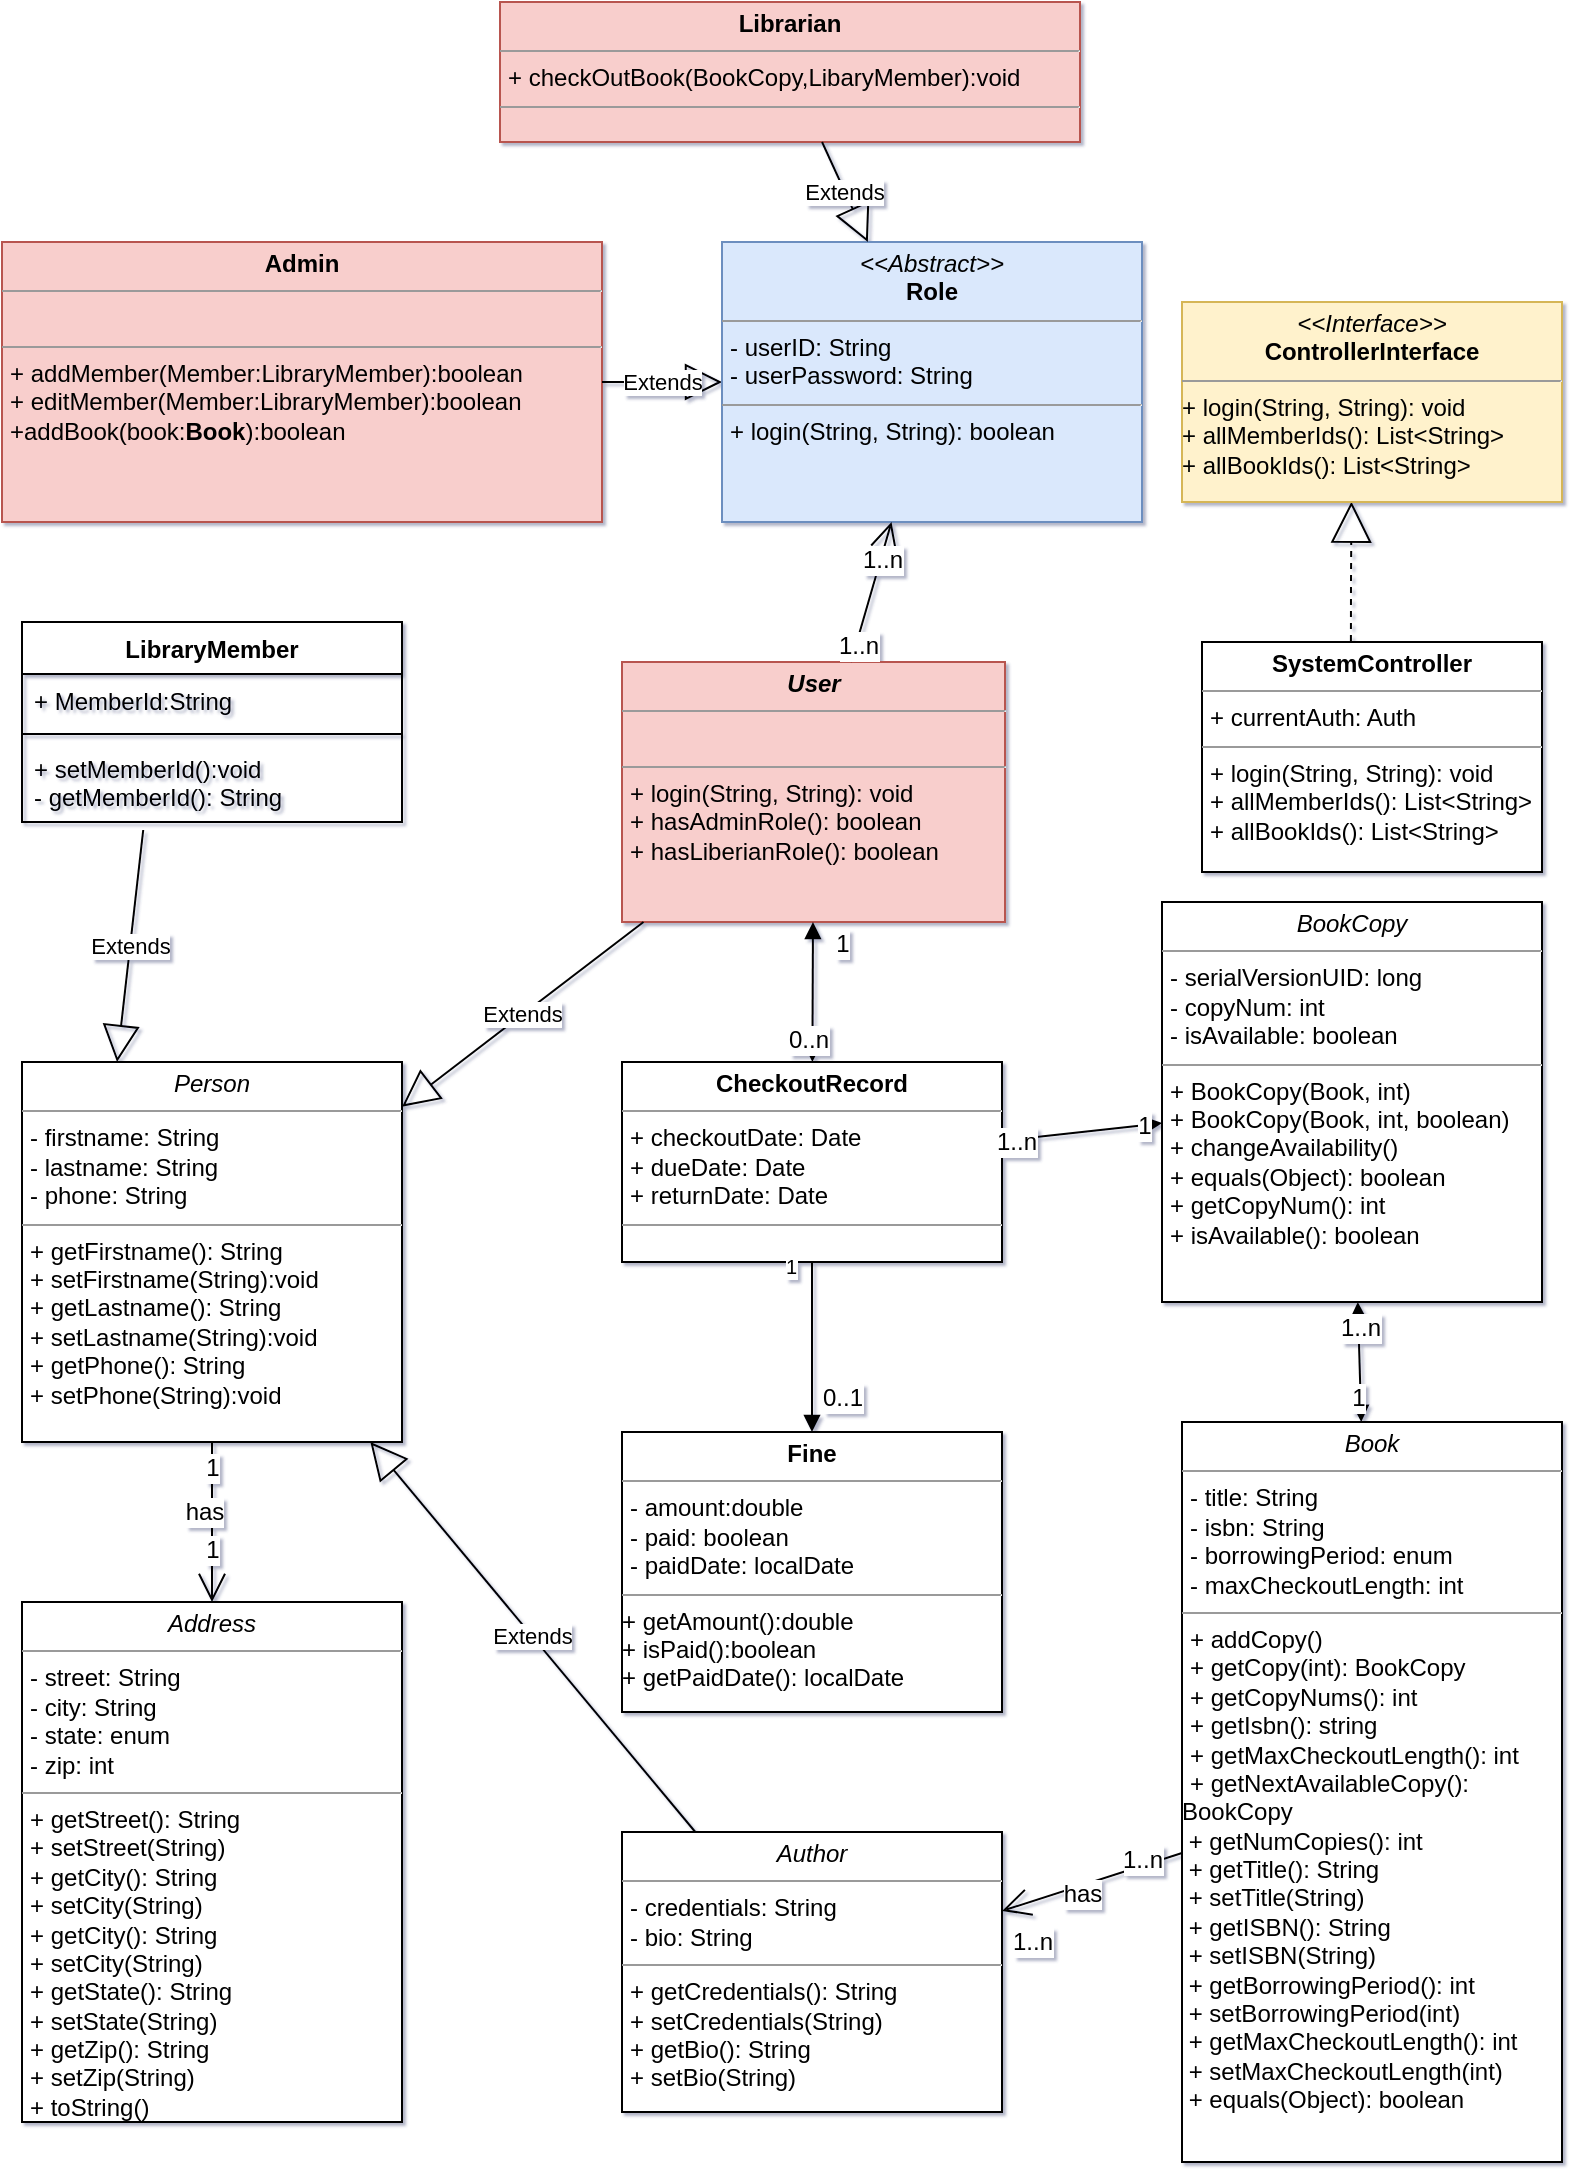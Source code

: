 <mxfile version="12.8.1" type="github">
  <diagram id="C5RBs43oDa-KdzZeNtuy" name="Page-1">
    <mxGraphModel dx="878" dy="1598" grid="1" gridSize="10" guides="1" tooltips="1" connect="1" arrows="1" fold="1" page="1" pageScale="1" pageWidth="827" pageHeight="1169" math="0" shadow="1">
      <root>
        <mxCell id="WIyWlLk6GJQsqaUBKTNV-0" />
        <mxCell id="WIyWlLk6GJQsqaUBKTNV-1" parent="WIyWlLk6GJQsqaUBKTNV-0" />
        <mxCell id="Q8Ta3W_mLMSd2tnhAirj-1" value="&lt;p style=&quot;margin: 0px ; margin-top: 4px ; text-align: center&quot;&gt;&lt;b&gt;Admin&lt;/b&gt;&lt;/p&gt;&lt;hr size=&quot;1&quot;&gt;&lt;p style=&quot;margin: 0px ; margin-left: 4px&quot;&gt;&lt;br&gt;&lt;/p&gt;&lt;hr size=&quot;1&quot;&gt;&lt;p style=&quot;margin: 0px ; margin-left: 4px&quot;&gt;+ addMember(Member:LibraryMember):boolean&lt;/p&gt;&lt;p style=&quot;margin: 0px ; margin-left: 4px&quot;&gt;+ editMember(Member:LibraryMember):boolean&lt;/p&gt;&lt;p style=&quot;margin: 0px ; margin-left: 4px&quot;&gt;+addBook(book:&lt;b&gt;Book&lt;/b&gt;):boolean&lt;/p&gt;&lt;p style=&quot;margin: 0px ; margin-left: 4px&quot;&gt;&lt;br&gt;&lt;/p&gt;" style="verticalAlign=top;align=left;overflow=fill;fontSize=12;fontFamily=Helvetica;html=1;rounded=0;shadow=0;comic=0;labelBackgroundColor=none;strokeWidth=1;fillColor=#f8cecc;strokeColor=#b85450;" parent="WIyWlLk6GJQsqaUBKTNV-1" vertex="1">
          <mxGeometry x="20" y="-20" width="300" height="140" as="geometry" />
        </mxCell>
        <mxCell id="oaM4HhVHp8FlAAeqx6HY-5" style="edgeStyle=orthogonalEdgeStyle;rounded=0;orthogonalLoop=1;jettySize=auto;html=1;dashed=1;endArrow=block;endFill=0;strokeWidth=1;endSize=18;entryX=0.446;entryY=0.998;entryDx=0;entryDy=0;exitX=0.438;exitY=-0.004;exitDx=0;exitDy=0;exitPerimeter=0;entryPerimeter=0;" parent="WIyWlLk6GJQsqaUBKTNV-1" source="oaM4HhVHp8FlAAeqx6HY-40" target="oaM4HhVHp8FlAAeqx6HY-11" edge="1">
          <mxGeometry relative="1" as="geometry">
            <mxPoint x="705" y="190" as="sourcePoint" />
          </mxGeometry>
        </mxCell>
        <mxCell id="N_WNCTHjJGH0J6ZBHNhc-0" value="&lt;p style=&quot;margin: 0px ; margin-top: 4px ; text-align: center&quot;&gt;&lt;i&gt;Book&lt;/i&gt;&lt;/p&gt;&lt;hr size=&quot;1&quot;&gt;&lt;p style=&quot;margin: 0px ; margin-left: 4px&quot;&gt;- title: String&lt;br&gt;- isbn: String&lt;/p&gt;&lt;p style=&quot;margin: 0px ; margin-left: 4px&quot;&gt;- borrowingPeriod: enum&lt;/p&gt;&lt;p style=&quot;margin: 0px ; margin-left: 4px&quot;&gt;-&amp;nbsp;maxCheckoutLength: int&lt;/p&gt;&lt;hr size=&quot;1&quot;&gt;&lt;p style=&quot;margin: 0px ; margin-left: 4px&quot;&gt;+ addCopy()&lt;/p&gt;&lt;p style=&quot;margin: 0px ; margin-left: 4px&quot;&gt;+ getCopy(int): BookCopy&lt;/p&gt;&lt;p style=&quot;margin: 0px ; margin-left: 4px&quot;&gt;+ getCopyNums(): int&lt;br&gt;&lt;/p&gt;&lt;p style=&quot;margin: 0px ; margin-left: 4px&quot;&gt;+&amp;nbsp;getIsbn(): string&lt;/p&gt;&lt;p style=&quot;margin: 0px ; margin-left: 4px&quot;&gt;+&amp;nbsp;getMaxCheckoutLength(): int&lt;/p&gt;&lt;p style=&quot;margin: 0px ; margin-left: 4px&quot;&gt;+ getNextAvailableCopy():&amp;nbsp;&lt;/p&gt;BookCopy&amp;nbsp;&lt;br&gt;&amp;nbsp;+&amp;nbsp;getNumCopies(): int&lt;br&gt;&amp;nbsp;+&amp;nbsp;getTitle(): String&lt;br&gt;&amp;nbsp;+&amp;nbsp;setTitle(String)&amp;nbsp;&lt;br&gt;&amp;nbsp;+&amp;nbsp;getISBN(): String&lt;br&gt;&amp;nbsp;+&amp;nbsp;setISBN(String)&amp;nbsp;&lt;br&gt;&amp;nbsp;+&amp;nbsp;getBorrowingPeriod(): int&lt;br&gt;&amp;nbsp;+ setBorrowingPeriod(int)&amp;nbsp;&lt;br&gt;&amp;nbsp;+&amp;nbsp;getMaxCheckoutLength(): int&lt;br&gt;&amp;nbsp;+ setMaxCheckoutLength(int)&amp;nbsp;&lt;br&gt;&amp;nbsp;+&amp;nbsp;equals(Object): boolean" style="verticalAlign=top;align=left;overflow=fill;fontSize=12;fontFamily=Helvetica;html=1;rounded=0;shadow=0;comic=0;labelBackgroundColor=none;strokeWidth=1" parent="WIyWlLk6GJQsqaUBKTNV-1" vertex="1">
          <mxGeometry x="610" y="570" width="190" height="370" as="geometry" />
        </mxCell>
        <mxCell id="N_WNCTHjJGH0J6ZBHNhc-1" value="&lt;p style=&quot;margin: 0px ; margin-top: 4px ; text-align: center&quot;&gt;&lt;i&gt;Person&lt;/i&gt;&lt;br&gt;&lt;/p&gt;&lt;hr size=&quot;1&quot;&gt;&lt;p style=&quot;margin: 0px ; margin-left: 4px&quot;&gt;- firstname: String&lt;br&gt;- lastname: String&lt;/p&gt;&lt;p style=&quot;margin: 0px ; margin-left: 4px&quot;&gt;- phone: String&lt;br&gt;&lt;/p&gt;&lt;hr size=&quot;1&quot;&gt;&lt;p style=&quot;margin: 0px ; margin-left: 4px&quot;&gt;+ getFirstname(): String&lt;/p&gt;&lt;p style=&quot;margin: 0px ; margin-left: 4px&quot;&gt;+ setFirstname(String):void&lt;br&gt;&lt;/p&gt;&lt;p style=&quot;margin: 0px 0px 0px 4px&quot;&gt;+ getLastname(): String&lt;/p&gt;&lt;p style=&quot;margin: 0px 0px 0px 4px&quot;&gt;+ setLastname(String):void&lt;br&gt;&lt;/p&gt;&lt;p style=&quot;margin: 0px 0px 0px 4px&quot;&gt;+ getPhone(): String&lt;/p&gt;&lt;p style=&quot;margin: 0px 0px 0px 4px&quot;&gt;+ setPhone(String):void&lt;/p&gt;&lt;p style=&quot;margin: 0px 0px 0px 4px&quot;&gt;&lt;br&gt;&lt;/p&gt;" style="verticalAlign=top;align=left;overflow=fill;fontSize=12;fontFamily=Helvetica;html=1;rounded=0;shadow=0;comic=0;labelBackgroundColor=none;strokeWidth=1" parent="WIyWlLk6GJQsqaUBKTNV-1" vertex="1">
          <mxGeometry x="30" y="390" width="190" height="190" as="geometry" />
        </mxCell>
        <mxCell id="uN18D2bCye-AXupySbT--1" value="&lt;p style=&quot;margin: 0px ; margin-top: 4px ; text-align: center&quot;&gt;&lt;b&gt;Librarian&lt;/b&gt;&lt;/p&gt;&lt;hr size=&quot;1&quot;&gt;&lt;p style=&quot;margin: 0px ; margin-left: 4px&quot;&gt;+ checkOutBook(BookCopy,LibaryMember):void&lt;br&gt;&lt;/p&gt;&lt;hr size=&quot;1&quot;&gt;&lt;p style=&quot;margin: 0px ; margin-left: 4px&quot;&gt;&lt;br&gt;&lt;/p&gt;" style="verticalAlign=top;align=left;overflow=fill;fontSize=12;fontFamily=Helvetica;html=1;rounded=0;shadow=0;comic=0;labelBackgroundColor=none;strokeWidth=1;fillColor=#f8cecc;strokeColor=#b85450;" parent="WIyWlLk6GJQsqaUBKTNV-1" vertex="1">
          <mxGeometry x="269" y="-140" width="290" height="70" as="geometry" />
        </mxCell>
        <mxCell id="oaM4HhVHp8FlAAeqx6HY-11" value="&lt;p style=&quot;margin: 0px ; margin-top: 4px ; text-align: center&quot;&gt;&lt;i&gt;&amp;lt;&amp;lt;Interface&amp;gt;&amp;gt;&lt;/i&gt;&lt;br&gt;&lt;b&gt;ControllerInterface&lt;/b&gt;&lt;br&gt;&lt;/p&gt;&lt;hr size=&quot;1&quot;&gt;&lt;p style=&quot;margin: 0px ; margin-left: 4px&quot;&gt;&lt;/p&gt;+ login(String, String): void&lt;br style=&quot;padding: 0px ; margin: 0px&quot;&gt;+ allMemberIds(): List&amp;lt;String&amp;gt;&lt;br style=&quot;padding: 0px ; margin: 0px&quot;&gt;+ allBookIds(): List&amp;lt;String&amp;gt;" style="verticalAlign=top;align=left;overflow=fill;fontSize=12;fontFamily=Helvetica;html=1;fillColor=#fff2cc;strokeColor=#d6b656;" parent="WIyWlLk6GJQsqaUBKTNV-1" vertex="1">
          <mxGeometry x="610" y="10" width="190" height="100" as="geometry" />
        </mxCell>
        <mxCell id="N_WNCTHjJGH0J6ZBHNhc-2" value="&lt;p style=&quot;margin: 0px ; margin-top: 4px ; text-align: center&quot;&gt;&lt;i&gt;Address&lt;/i&gt;&lt;/p&gt;&lt;hr size=&quot;1&quot;&gt;&lt;p style=&quot;margin: 0px ; margin-left: 4px&quot;&gt;- street: String&lt;br&gt;- city: String&lt;/p&gt;&lt;p style=&quot;margin: 0px ; margin-left: 4px&quot;&gt;- state: enum&lt;/p&gt;&lt;p style=&quot;margin: 0px ; margin-left: 4px&quot;&gt;- zip: int&lt;/p&gt;&lt;hr size=&quot;1&quot;&gt;&lt;p style=&quot;margin: 0px 0px 0px 4px&quot;&gt;+ getStreet(): String&lt;/p&gt;&lt;p style=&quot;margin: 0px 0px 0px 4px&quot;&gt;+ setStreet(String)&lt;/p&gt;&lt;p style=&quot;margin: 0px 0px 0px 4px&quot;&gt;+ getCity(): String&lt;/p&gt;&lt;p style=&quot;margin: 0px 0px 0px 4px&quot;&gt;+ setCity(String)&lt;/p&gt;&lt;p style=&quot;margin: 0px 0px 0px 4px&quot;&gt;+ getCity(): String&lt;/p&gt;&lt;p style=&quot;margin: 0px 0px 0px 4px&quot;&gt;+ setCity(String)&lt;/p&gt;&lt;p style=&quot;margin: 0px 0px 0px 4px&quot;&gt;+ getState(): String&lt;/p&gt;&lt;p style=&quot;margin: 0px 0px 0px 4px&quot;&gt;+ setState(String)&lt;/p&gt;&lt;p style=&quot;margin: 0px 0px 0px 4px&quot;&gt;+ getZip(): String&lt;/p&gt;&lt;p style=&quot;margin: 0px 0px 0px 4px&quot;&gt;+ setZip(String)&lt;/p&gt;&lt;p style=&quot;margin: 0px 0px 0px 4px&quot;&gt;+ toString()&lt;/p&gt;&lt;p style=&quot;margin: 0px 0px 0px 4px&quot;&gt;&lt;br&gt;&lt;/p&gt;&lt;p style=&quot;margin: 0px 0px 0px 4px&quot;&gt;&lt;br&gt;&lt;/p&gt;" style="verticalAlign=top;align=left;overflow=fill;fontSize=12;fontFamily=Helvetica;html=1;rounded=0;shadow=0;comic=0;labelBackgroundColor=none;strokeWidth=1" parent="WIyWlLk6GJQsqaUBKTNV-1" vertex="1">
          <mxGeometry x="30" y="660" width="190" height="260" as="geometry" />
        </mxCell>
        <mxCell id="uN18D2bCye-AXupySbT--5" value="&lt;p style=&quot;margin: 0px ; margin-top: 4px ; text-align: center&quot;&gt;&lt;i&gt;&lt;b&gt;User&lt;/b&gt;&lt;/i&gt;&lt;/p&gt;&lt;hr size=&quot;1&quot;&gt;&lt;p style=&quot;margin: 0px ; margin-left: 4px&quot;&gt;&lt;br&gt;&lt;/p&gt;&lt;hr size=&quot;1&quot;&gt;&lt;p style=&quot;margin: 0px ; margin-left: 4px&quot;&gt;+ login(String, String): void&lt;br&gt;+ hasAdminRole(): boolean&lt;/p&gt;&lt;p style=&quot;margin: 0px ; margin-left: 4px&quot;&gt;+ hasLiberianRole(): boolean&lt;br&gt;&lt;/p&gt;&lt;p style=&quot;margin: 0px ; margin-left: 4px&quot;&gt;&lt;br&gt;&lt;/p&gt;" style="verticalAlign=top;align=left;overflow=fill;fontSize=12;fontFamily=Helvetica;html=1;rounded=0;shadow=0;comic=0;labelBackgroundColor=none;strokeWidth=1;fillColor=#f8cecc;strokeColor=#b85450;" parent="WIyWlLk6GJQsqaUBKTNV-1" vertex="1">
          <mxGeometry x="330" y="190" width="191.5" height="130" as="geometry" />
        </mxCell>
        <mxCell id="N_WNCTHjJGH0J6ZBHNhc-4" value="&lt;p style=&quot;margin: 0px ; margin-top: 4px ; text-align: center&quot;&gt;&lt;i&gt;Author&lt;/i&gt;&lt;/p&gt;&lt;hr size=&quot;1&quot;&gt;&lt;p style=&quot;margin: 0px ; margin-left: 4px&quot;&gt;- credentials: String&lt;br&gt;- bio: String&lt;/p&gt;&lt;hr size=&quot;1&quot;&gt;&lt;p style=&quot;margin: 0px 0px 0px 4px&quot;&gt;+ getCredentials(): String&lt;/p&gt;&lt;p style=&quot;margin: 0px 0px 0px 4px&quot;&gt;+ setCredentials(String)&lt;/p&gt;&lt;p style=&quot;margin: 0px 0px 0px 4px&quot;&gt;+ getBio(): String&lt;/p&gt;&lt;p style=&quot;margin: 0px 0px 0px 4px&quot;&gt;+ setBio(String)&lt;/p&gt;" style="verticalAlign=top;align=left;overflow=fill;fontSize=12;fontFamily=Helvetica;html=1;rounded=0;shadow=0;comic=0;labelBackgroundColor=none;strokeWidth=1" parent="WIyWlLk6GJQsqaUBKTNV-1" vertex="1">
          <mxGeometry x="330" y="775" width="190" height="140" as="geometry" />
        </mxCell>
        <mxCell id="N_WNCTHjJGH0J6ZBHNhc-5" value="&lt;p style=&quot;margin: 0px ; margin-top: 4px ; text-align: center&quot;&gt;&lt;i&gt;BookCopy&lt;/i&gt;&lt;/p&gt;&lt;hr size=&quot;1&quot;&gt;&lt;p style=&quot;margin: 0px ; margin-left: 4px&quot;&gt;- serialVersionUID: long&lt;br&gt;- copyNum: int&lt;/p&gt;&lt;p style=&quot;margin: 0px ; margin-left: 4px&quot;&gt;- isAvailable: boolean&lt;br&gt;&lt;/p&gt;&lt;hr size=&quot;1&quot;&gt;&lt;p style=&quot;margin: 0px ; margin-left: 4px&quot;&gt;+ BookCopy(Book, int)&lt;br&gt;&lt;/p&gt;&lt;p style=&quot;margin: 0px ; margin-left: 4px&quot;&gt;+&amp;nbsp;BookCopy(Book, int, boolean)&lt;/p&gt;&lt;p style=&quot;margin: 0px ; margin-left: 4px&quot;&gt;+&amp;nbsp;changeAvailability()&lt;br&gt;+&amp;nbsp;equals(Object): boolean&lt;/p&gt;&lt;p style=&quot;margin: 0px ; margin-left: 4px&quot;&gt;+ getCopyNum(): int&lt;br&gt;&lt;/p&gt;&lt;p style=&quot;margin: 0px ; margin-left: 4px&quot;&gt;+&amp;nbsp;isAvailable(): boolean&lt;/p&gt;&lt;p style=&quot;margin: 0px ; margin-left: 4px&quot;&gt;&lt;br&gt;&lt;/p&gt;&lt;p style=&quot;margin: 0px ; margin-left: 4px&quot;&gt;&lt;br&gt;&lt;/p&gt;" style="verticalAlign=top;align=left;overflow=fill;fontSize=12;fontFamily=Helvetica;html=1;rounded=0;shadow=0;comic=0;labelBackgroundColor=none;strokeWidth=1" parent="WIyWlLk6GJQsqaUBKTNV-1" vertex="1">
          <mxGeometry x="600" y="310" width="190" height="200" as="geometry" />
        </mxCell>
        <mxCell id="uN18D2bCye-AXupySbT--7" value="&lt;p style=&quot;margin: 0px ; margin-top: 4px ; text-align: center&quot;&gt;&lt;b&gt;Fine&lt;/b&gt;&lt;/p&gt;&lt;hr size=&quot;1&quot;&gt;&lt;p style=&quot;margin: 0px ; margin-left: 4px&quot;&gt;- amount:double&lt;/p&gt;&lt;p style=&quot;margin: 0px ; margin-left: 4px&quot;&gt;- paid: boolean&lt;/p&gt;&lt;p style=&quot;margin: 0px ; margin-left: 4px&quot;&gt;- paidDate: localDate&lt;br&gt;&lt;/p&gt;&lt;hr size=&quot;1&quot;&gt;&lt;div&gt;+ getAmount():double&lt;/div&gt;&lt;div&gt;+ isPaid():boolean&lt;/div&gt;&lt;div&gt;+ getPaidDate(): localDate&lt;br&gt;&lt;/div&gt;" style="verticalAlign=top;align=left;overflow=fill;fontSize=12;fontFamily=Helvetica;html=1;rounded=0;shadow=0;comic=0;labelBackgroundColor=none;strokeWidth=1" parent="WIyWlLk6GJQsqaUBKTNV-1" vertex="1">
          <mxGeometry x="330" y="575" width="190" height="140" as="geometry" />
        </mxCell>
        <mxCell id="N_WNCTHjJGH0J6ZBHNhc-10" value="" style="endArrow=open;endFill=1;endSize=12;html=1;" parent="WIyWlLk6GJQsqaUBKTNV-1" source="N_WNCTHjJGH0J6ZBHNhc-0" target="N_WNCTHjJGH0J6ZBHNhc-4" edge="1">
          <mxGeometry width="160" relative="1" as="geometry">
            <mxPoint x="320" y="1140" as="sourcePoint" />
            <mxPoint x="480" y="1140" as="targetPoint" />
          </mxGeometry>
        </mxCell>
        <mxCell id="N_WNCTHjJGH0J6ZBHNhc-11" value="has" style="text;html=1;align=center;verticalAlign=middle;resizable=0;points=[];labelBackgroundColor=#ffffff;" parent="N_WNCTHjJGH0J6ZBHNhc-10" connectable="0" vertex="1">
          <mxGeometry x="0.146" y="4" relative="1" as="geometry">
            <mxPoint as="offset" />
          </mxGeometry>
        </mxCell>
        <mxCell id="N_WNCTHjJGH0J6ZBHNhc-12" value="1..n" style="text;html=1;align=center;verticalAlign=middle;resizable=0;points=[];labelBackgroundColor=#ffffff;" parent="N_WNCTHjJGH0J6ZBHNhc-10" connectable="0" vertex="1">
          <mxGeometry x="-0.57" y="-3" relative="1" as="geometry">
            <mxPoint as="offset" />
          </mxGeometry>
        </mxCell>
        <mxCell id="N_WNCTHjJGH0J6ZBHNhc-13" value="1..n" style="text;html=1;align=center;verticalAlign=middle;resizable=0;points=[];labelBackgroundColor=#ffffff;" parent="N_WNCTHjJGH0J6ZBHNhc-10" connectable="0" vertex="1">
          <mxGeometry x="0.689" y="3" relative="1" as="geometry">
            <mxPoint y="17.13" as="offset" />
          </mxGeometry>
        </mxCell>
        <mxCell id="N_WNCTHjJGH0J6ZBHNhc-14" value="" style="endArrow=block;startArrow=block;endFill=1;startFill=1;html=1;" parent="WIyWlLk6GJQsqaUBKTNV-1" source="N_WNCTHjJGH0J6ZBHNhc-5" target="N_WNCTHjJGH0J6ZBHNhc-0" edge="1">
          <mxGeometry width="160" relative="1" as="geometry">
            <mxPoint x="450" y="940" as="sourcePoint" />
            <mxPoint x="610" y="940" as="targetPoint" />
          </mxGeometry>
        </mxCell>
        <mxCell id="N_WNCTHjJGH0J6ZBHNhc-15" value="1..n" style="text;html=1;align=center;verticalAlign=middle;resizable=0;points=[];labelBackgroundColor=#ffffff;" parent="N_WNCTHjJGH0J6ZBHNhc-14" connectable="0" vertex="1">
          <mxGeometry x="-0.573" relative="1" as="geometry">
            <mxPoint as="offset" />
          </mxGeometry>
        </mxCell>
        <mxCell id="N_WNCTHjJGH0J6ZBHNhc-16" value="1" style="text;html=1;align=center;verticalAlign=middle;resizable=0;points=[];labelBackgroundColor=#ffffff;" parent="N_WNCTHjJGH0J6ZBHNhc-14" connectable="0" vertex="1">
          <mxGeometry x="0.582" y="-2" relative="1" as="geometry">
            <mxPoint as="offset" />
          </mxGeometry>
        </mxCell>
        <mxCell id="uN18D2bCye-AXupySbT--10" value="Extends" style="endArrow=block;endSize=16;endFill=0;html=1;" parent="WIyWlLk6GJQsqaUBKTNV-1" source="Q8Ta3W_mLMSd2tnhAirj-1" target="Q8Ta3W_mLMSd2tnhAirj-0" edge="1">
          <mxGeometry width="160" relative="1" as="geometry">
            <mxPoint x="190" y="150" as="sourcePoint" />
            <mxPoint x="350" y="150" as="targetPoint" />
            <Array as="points" />
          </mxGeometry>
        </mxCell>
        <mxCell id="N_WNCTHjJGH0J6ZBHNhc-19" value="" style="endArrow=open;endFill=1;endSize=12;html=1;" parent="WIyWlLk6GJQsqaUBKTNV-1" source="N_WNCTHjJGH0J6ZBHNhc-1" target="N_WNCTHjJGH0J6ZBHNhc-2" edge="1">
          <mxGeometry width="160" relative="1" as="geometry">
            <mxPoint x="185" y="680" as="sourcePoint" />
            <mxPoint x="345" y="680" as="targetPoint" />
          </mxGeometry>
        </mxCell>
        <mxCell id="N_WNCTHjJGH0J6ZBHNhc-21" value="has" style="text;html=1;align=center;verticalAlign=middle;resizable=0;points=[];labelBackgroundColor=#ffffff;" parent="N_WNCTHjJGH0J6ZBHNhc-19" connectable="0" vertex="1">
          <mxGeometry x="0.245" y="-4" relative="1" as="geometry">
            <mxPoint y="-15.08" as="offset" />
          </mxGeometry>
        </mxCell>
        <mxCell id="N_WNCTHjJGH0J6ZBHNhc-22" value="1" style="text;html=1;align=center;verticalAlign=middle;resizable=0;points=[];labelBackgroundColor=#ffffff;" parent="N_WNCTHjJGH0J6ZBHNhc-19" connectable="0" vertex="1">
          <mxGeometry x="0.796" relative="1" as="geometry">
            <mxPoint y="-17.95" as="offset" />
          </mxGeometry>
        </mxCell>
        <mxCell id="N_WNCTHjJGH0J6ZBHNhc-23" value="1" style="text;html=1;align=center;verticalAlign=middle;resizable=0;points=[];labelBackgroundColor=#ffffff;" parent="N_WNCTHjJGH0J6ZBHNhc-19" connectable="0" vertex="1">
          <mxGeometry x="-0.67" relative="1" as="geometry">
            <mxPoint as="offset" />
          </mxGeometry>
        </mxCell>
        <mxCell id="oaM4HhVHp8FlAAeqx6HY-39" value="&lt;p style=&quot;margin: 0px ; margin-top: 4px ; text-align: center&quot;&gt;&lt;b&gt;CheckoutRecord&lt;/b&gt;&lt;/p&gt;&lt;hr size=&quot;1&quot;&gt;&lt;p style=&quot;margin: 0px ; margin-left: 4px&quot;&gt;+ checkoutDate: Date&lt;br style=&quot;padding: 0px ; margin: 0px&quot;&gt;+ dueDate: Date&lt;br style=&quot;padding: 0px ; margin: 0px&quot;&gt;+ returnDate: Date&lt;br&gt;&lt;/p&gt;&lt;hr size=&quot;1&quot;&gt;&lt;p style=&quot;margin: 0px ; margin-left: 4px&quot;&gt;&lt;br&gt;&lt;/p&gt;" style="verticalAlign=top;align=left;overflow=fill;fontSize=12;fontFamily=Helvetica;html=1;" parent="WIyWlLk6GJQsqaUBKTNV-1" vertex="1">
          <mxGeometry x="330" y="390" width="190" height="100" as="geometry" />
        </mxCell>
        <mxCell id="N_WNCTHjJGH0J6ZBHNhc-24" value="Extends" style="endArrow=block;endSize=16;endFill=0;html=1;" parent="WIyWlLk6GJQsqaUBKTNV-1" source="N_WNCTHjJGH0J6ZBHNhc-4" target="N_WNCTHjJGH0J6ZBHNhc-1" edge="1">
          <mxGeometry width="160" relative="1" as="geometry">
            <mxPoint x="450" y="940" as="sourcePoint" />
            <mxPoint x="610" y="940" as="targetPoint" />
          </mxGeometry>
        </mxCell>
        <mxCell id="oaM4HhVHp8FlAAeqx6HY-40" value="&lt;p style=&quot;margin: 0px ; margin-top: 4px ; text-align: center&quot;&gt;&lt;span style=&quot;font-weight: 700&quot;&gt;SystemController&lt;/span&gt;&lt;br&gt;&lt;/p&gt;&lt;hr size=&quot;1&quot;&gt;&lt;p style=&quot;margin: 0px ; margin-left: 4px&quot;&gt;+ currentAuth: Auth&lt;/p&gt;&lt;hr size=&quot;1&quot;&gt;&lt;p style=&quot;margin: 0px ; margin-left: 4px&quot;&gt;+ login(String, String): void&lt;br style=&quot;padding: 0px ; margin: 0px&quot;&gt;+ allMemberIds(): List&amp;lt;String&amp;gt;&lt;br style=&quot;padding: 0px ; margin: 0px&quot;&gt;+ allBookIds(): List&amp;lt;String&amp;gt;&lt;br&gt;&lt;/p&gt;" style="verticalAlign=top;align=left;overflow=fill;fontSize=12;fontFamily=Helvetica;html=1;" parent="WIyWlLk6GJQsqaUBKTNV-1" vertex="1">
          <mxGeometry x="620" y="180" width="170" height="115" as="geometry" />
        </mxCell>
        <mxCell id="uN18D2bCye-AXupySbT--16" value="LibraryMember" style="swimlane;fontStyle=1;align=center;verticalAlign=top;childLayout=stackLayout;horizontal=1;startSize=26;horizontalStack=0;resizeParent=1;resizeParentMax=0;resizeLast=0;collapsible=1;marginBottom=0;" parent="WIyWlLk6GJQsqaUBKTNV-1" vertex="1">
          <mxGeometry x="30" y="170" width="190" height="100" as="geometry" />
        </mxCell>
        <mxCell id="uN18D2bCye-AXupySbT--17" value="+ MemberId:String" style="text;strokeColor=none;fillColor=none;align=left;verticalAlign=top;spacingLeft=4;spacingRight=4;overflow=hidden;rotatable=0;points=[[0,0.5],[1,0.5]];portConstraint=eastwest;" parent="uN18D2bCye-AXupySbT--16" vertex="1">
          <mxGeometry y="26" width="190" height="26" as="geometry" />
        </mxCell>
        <mxCell id="uN18D2bCye-AXupySbT--18" value="" style="line;strokeWidth=1;fillColor=none;align=left;verticalAlign=middle;spacingTop=-1;spacingLeft=3;spacingRight=3;rotatable=0;labelPosition=right;points=[];portConstraint=eastwest;" parent="uN18D2bCye-AXupySbT--16" vertex="1">
          <mxGeometry y="52" width="190" height="8" as="geometry" />
        </mxCell>
        <mxCell id="uN18D2bCye-AXupySbT--19" value="+ setMemberId():void&#xa;- getMemberId(): String&#xa;&#xa;" style="text;strokeColor=none;fillColor=none;align=left;verticalAlign=top;spacingLeft=4;spacingRight=4;overflow=hidden;rotatable=0;points=[[0,0.5],[1,0.5]];portConstraint=eastwest;" parent="uN18D2bCye-AXupySbT--16" vertex="1">
          <mxGeometry y="60" width="190" height="40" as="geometry" />
        </mxCell>
        <mxCell id="uN18D2bCye-AXupySbT--20" value="Extends" style="endArrow=block;endSize=16;endFill=0;html=1;exitX=0.319;exitY=1.1;exitDx=0;exitDy=0;exitPerimeter=0;entryX=0.25;entryY=0;entryDx=0;entryDy=0;" parent="WIyWlLk6GJQsqaUBKTNV-1" source="uN18D2bCye-AXupySbT--19" target="N_WNCTHjJGH0J6ZBHNhc-1" edge="1">
          <mxGeometry width="160" relative="1" as="geometry">
            <mxPoint x="60" y="350" as="sourcePoint" />
            <mxPoint x="220" y="350" as="targetPoint" />
          </mxGeometry>
        </mxCell>
        <mxCell id="uN18D2bCye-AXupySbT--22" value="" style="endArrow=block;endFill=1;html=1;edgeStyle=orthogonalEdgeStyle;align=left;verticalAlign=top;rounded=0;exitX=0.5;exitY=1;exitDx=0;exitDy=0;entryX=0.5;entryY=0;entryDx=0;entryDy=0;" parent="WIyWlLk6GJQsqaUBKTNV-1" source="oaM4HhVHp8FlAAeqx6HY-39" target="uN18D2bCye-AXupySbT--7" edge="1">
          <mxGeometry x="0.29" y="-15" relative="1" as="geometry">
            <mxPoint x="375" y="500" as="sourcePoint" />
            <mxPoint x="400" y="530" as="targetPoint" />
            <Array as="points">
              <mxPoint x="425" y="560" />
              <mxPoint x="425" y="560" />
            </Array>
            <mxPoint as="offset" />
          </mxGeometry>
        </mxCell>
        <mxCell id="uN18D2bCye-AXupySbT--23" value="1" style="resizable=0;html=1;align=left;verticalAlign=bottom;labelBackgroundColor=#ffffff;fontSize=10;" parent="uN18D2bCye-AXupySbT--22" connectable="0" vertex="1">
          <mxGeometry x="-1" relative="1" as="geometry">
            <mxPoint x="-15" y="10" as="offset" />
          </mxGeometry>
        </mxCell>
        <mxCell id="uN18D2bCye-AXupySbT--24" value="0..1" style="text;html=1;align=center;verticalAlign=middle;resizable=0;points=[];labelBackgroundColor=#ffffff;" parent="uN18D2bCye-AXupySbT--22" vertex="1" connectable="0">
          <mxGeometry x="0.902" y="-3" relative="1" as="geometry">
            <mxPoint x="18" y="-13.33" as="offset" />
          </mxGeometry>
        </mxCell>
        <mxCell id="N_WNCTHjJGH0J6ZBHNhc-25" value="" style="endArrow=block;startArrow=block;endFill=1;startFill=1;html=1;" parent="WIyWlLk6GJQsqaUBKTNV-1" source="oaM4HhVHp8FlAAeqx6HY-39" target="N_WNCTHjJGH0J6ZBHNhc-5" edge="1">
          <mxGeometry width="160" relative="1" as="geometry">
            <mxPoint x="460" y="400" as="sourcePoint" />
            <mxPoint x="620" y="400" as="targetPoint" />
          </mxGeometry>
        </mxCell>
        <mxCell id="N_WNCTHjJGH0J6ZBHNhc-26" value="1" style="text;html=1;align=center;verticalAlign=middle;resizable=0;points=[];labelBackgroundColor=#ffffff;" parent="N_WNCTHjJGH0J6ZBHNhc-25" connectable="0" vertex="1">
          <mxGeometry x="0.774" relative="1" as="geometry">
            <mxPoint as="offset" />
          </mxGeometry>
        </mxCell>
        <mxCell id="N_WNCTHjJGH0J6ZBHNhc-27" value="1..n" style="text;html=1;align=center;verticalAlign=middle;resizable=0;points=[];labelBackgroundColor=#ffffff;" parent="N_WNCTHjJGH0J6ZBHNhc-25" connectable="0" vertex="1">
          <mxGeometry x="-0.839" y="-1" relative="1" as="geometry">
            <mxPoint as="offset" />
          </mxGeometry>
        </mxCell>
        <mxCell id="N_WNCTHjJGH0J6ZBHNhc-28" value="" style="endArrow=block;startArrow=block;endFill=1;startFill=1;html=1;" parent="WIyWlLk6GJQsqaUBKTNV-1" source="uN18D2bCye-AXupySbT--5" target="oaM4HhVHp8FlAAeqx6HY-39" edge="1">
          <mxGeometry width="160" relative="1" as="geometry">
            <mxPoint x="160" y="389.5" as="sourcePoint" />
            <mxPoint x="320" y="389.5" as="targetPoint" />
          </mxGeometry>
        </mxCell>
        <mxCell id="N_WNCTHjJGH0J6ZBHNhc-29" value="0..n" style="text;html=1;align=center;verticalAlign=middle;resizable=0;points=[];labelBackgroundColor=#ffffff;" parent="N_WNCTHjJGH0J6ZBHNhc-28" connectable="0" vertex="1">
          <mxGeometry x="0.69" y="-2" relative="1" as="geometry">
            <mxPoint as="offset" />
          </mxGeometry>
        </mxCell>
        <mxCell id="N_WNCTHjJGH0J6ZBHNhc-30" value="1" style="text;html=1;align=center;verticalAlign=middle;resizable=0;points=[];labelBackgroundColor=#ffffff;" parent="N_WNCTHjJGH0J6ZBHNhc-28" connectable="0" vertex="1">
          <mxGeometry x="-0.679" y="1" relative="1" as="geometry">
            <mxPoint x="13.56" as="offset" />
          </mxGeometry>
        </mxCell>
        <mxCell id="Q8Ta3W_mLMSd2tnhAirj-0" value="&lt;p style=&quot;margin: 0px ; margin-top: 4px ; text-align: center&quot;&gt;&lt;i&gt;&amp;lt;&amp;lt;Abstract&amp;gt;&amp;gt;&lt;/i&gt;&lt;br&gt;&lt;b&gt;Role&lt;/b&gt;&lt;/p&gt;&lt;hr size=&quot;1&quot;&gt;&lt;p style=&quot;margin: 0px ; margin-left: 4px&quot;&gt;- userID: String&lt;br&gt;- userPassword: String&lt;/p&gt;&lt;hr size=&quot;1&quot;&gt;&lt;p style=&quot;margin: 0px ; margin-left: 4px&quot;&gt;+ login(String, String): boolean&lt;br&gt;&lt;/p&gt;" style="verticalAlign=top;align=left;overflow=fill;fontSize=12;fontFamily=Helvetica;html=1;rounded=0;shadow=0;comic=0;labelBackgroundColor=none;strokeWidth=1;fillColor=#dae8fc;strokeColor=#6c8ebf;" parent="WIyWlLk6GJQsqaUBKTNV-1" vertex="1">
          <mxGeometry x="380" y="-20" width="210" height="140" as="geometry" />
        </mxCell>
        <mxCell id="N_WNCTHjJGH0J6ZBHNhc-31" value="Extends" style="endArrow=block;endSize=16;endFill=0;html=1;" parent="WIyWlLk6GJQsqaUBKTNV-1" source="uN18D2bCye-AXupySbT--1" target="Q8Ta3W_mLMSd2tnhAirj-0" edge="1">
          <mxGeometry width="160" relative="1" as="geometry">
            <mxPoint x="451.667" y="-50" as="sourcePoint" />
            <mxPoint x="455" y="20" as="targetPoint" />
          </mxGeometry>
        </mxCell>
        <mxCell id="N_WNCTHjJGH0J6ZBHNhc-32" value="Extends" style="endArrow=block;endSize=16;endFill=0;html=1;" parent="WIyWlLk6GJQsqaUBKTNV-1" source="uN18D2bCye-AXupySbT--5" target="N_WNCTHjJGH0J6ZBHNhc-1" edge="1">
          <mxGeometry width="160" relative="1" as="geometry">
            <mxPoint x="71.04" y="494" as="sourcePoint" />
            <mxPoint x="107.5" y="680" as="targetPoint" />
          </mxGeometry>
        </mxCell>
        <mxCell id="N_WNCTHjJGH0J6ZBHNhc-33" value="" style="endArrow=open;endFill=1;endSize=12;html=1;align=center;" parent="WIyWlLk6GJQsqaUBKTNV-1" source="uN18D2bCye-AXupySbT--5" target="Q8Ta3W_mLMSd2tnhAirj-0" edge="1">
          <mxGeometry width="160" relative="1" as="geometry">
            <mxPoint x="140" y="110" as="sourcePoint" />
            <mxPoint x="300" y="110" as="targetPoint" />
          </mxGeometry>
        </mxCell>
        <mxCell id="N_WNCTHjJGH0J6ZBHNhc-34" value="1..n" style="text;html=1;align=center;verticalAlign=middle;resizable=0;points=[];labelBackgroundColor=#ffffff;" parent="N_WNCTHjJGH0J6ZBHNhc-33" connectable="0" vertex="1">
          <mxGeometry x="0.467" relative="1" as="geometry">
            <mxPoint as="offset" />
          </mxGeometry>
        </mxCell>
        <mxCell id="N_WNCTHjJGH0J6ZBHNhc-35" value="1..n" style="text;html=1;align=center;verticalAlign=middle;resizable=0;points=[];labelBackgroundColor=#ffffff;" parent="N_WNCTHjJGH0J6ZBHNhc-33" connectable="0" vertex="1">
          <mxGeometry x="-0.767" y="-1" relative="1" as="geometry">
            <mxPoint as="offset" />
          </mxGeometry>
        </mxCell>
      </root>
    </mxGraphModel>
  </diagram>
</mxfile>
